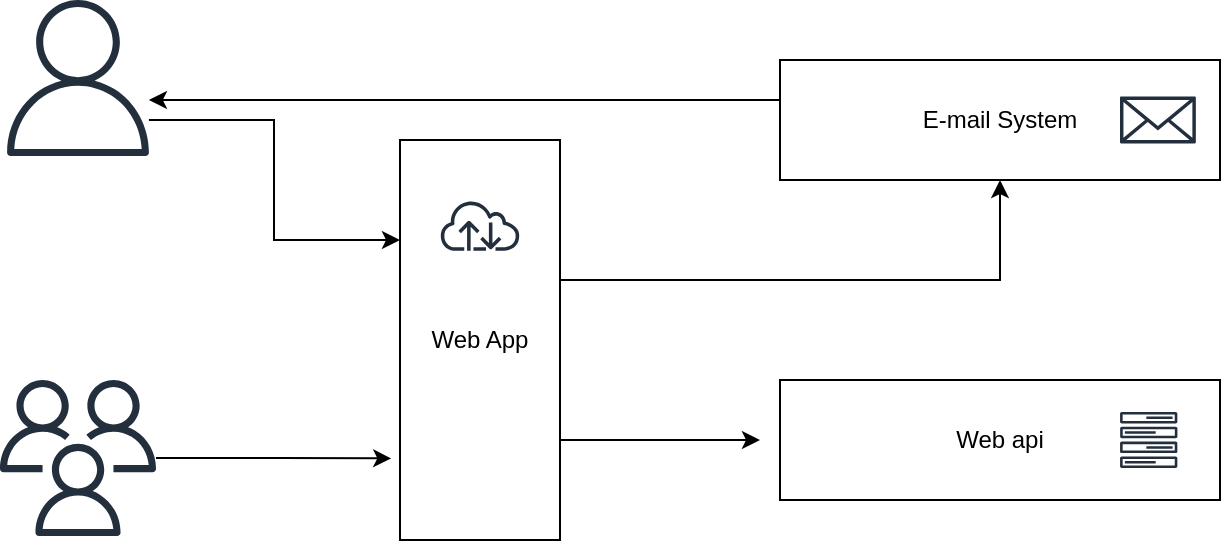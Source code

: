 <mxfile version="16.6.1" type="github" pages="2">
  <diagram id="Ht1M8jgEwFfnCIfOTk4-" name="Page-1">
    <mxGraphModel dx="1038" dy="578" grid="1" gridSize="10" guides="1" tooltips="1" connect="1" arrows="1" fold="1" page="1" pageScale="1" pageWidth="827" pageHeight="1169" math="0" shadow="0">
      <root>
        <mxCell id="0" />
        <mxCell id="1" parent="0" />
        <mxCell id="zU3qR6wpLO9BMSHHb6V2-13" style="edgeStyle=orthogonalEdgeStyle;rounded=0;orthogonalLoop=1;jettySize=auto;html=1;entryX=0;entryY=0.25;entryDx=0;entryDy=0;" edge="1" parent="1" source="zU3qR6wpLO9BMSHHb6V2-2" target="zU3qR6wpLO9BMSHHb6V2-9">
          <mxGeometry relative="1" as="geometry">
            <Array as="points">
              <mxPoint x="257" y="70" />
              <mxPoint x="257" y="130" />
            </Array>
          </mxGeometry>
        </mxCell>
        <mxCell id="zU3qR6wpLO9BMSHHb6V2-2" value="" style="sketch=0;outlineConnect=0;fontColor=#232F3E;gradientColor=none;fillColor=#232F3D;strokeColor=none;dashed=0;verticalLabelPosition=bottom;verticalAlign=top;align=center;html=1;fontSize=12;fontStyle=0;aspect=fixed;pointerEvents=1;shape=mxgraph.aws4.user;" vertex="1" parent="1">
          <mxGeometry x="120" y="10" width="78" height="78" as="geometry" />
        </mxCell>
        <mxCell id="zU3qR6wpLO9BMSHHb6V2-14" style="edgeStyle=orthogonalEdgeStyle;rounded=0;orthogonalLoop=1;jettySize=auto;html=1;entryX=-0.055;entryY=0.796;entryDx=0;entryDy=0;entryPerimeter=0;" edge="1" parent="1" source="zU3qR6wpLO9BMSHHb6V2-3" target="zU3qR6wpLO9BMSHHb6V2-9">
          <mxGeometry relative="1" as="geometry" />
        </mxCell>
        <mxCell id="zU3qR6wpLO9BMSHHb6V2-3" value="" style="sketch=0;outlineConnect=0;fontColor=#232F3E;gradientColor=none;fillColor=#232F3D;strokeColor=none;dashed=0;verticalLabelPosition=bottom;verticalAlign=top;align=center;html=1;fontSize=12;fontStyle=0;aspect=fixed;pointerEvents=1;shape=mxgraph.aws4.users;" vertex="1" parent="1">
          <mxGeometry x="120" y="200" width="78" height="78" as="geometry" />
        </mxCell>
        <mxCell id="zU3qR6wpLO9BMSHHb6V2-17" style="edgeStyle=orthogonalEdgeStyle;rounded=0;orthogonalLoop=1;jettySize=auto;html=1;" edge="1" parent="1" source="zU3qR6wpLO9BMSHHb6V2-6" target="zU3qR6wpLO9BMSHHb6V2-2">
          <mxGeometry relative="1" as="geometry">
            <mxPoint x="290" y="70" as="targetPoint" />
            <Array as="points">
              <mxPoint x="230" y="60" />
              <mxPoint x="230" y="60" />
            </Array>
          </mxGeometry>
        </mxCell>
        <mxCell id="zU3qR6wpLO9BMSHHb6V2-6" value="E-mail System" style="rounded=0;whiteSpace=wrap;html=1;" vertex="1" parent="1">
          <mxGeometry x="510" y="40" width="220" height="60" as="geometry" />
        </mxCell>
        <mxCell id="zU3qR6wpLO9BMSHHb6V2-7" value="" style="sketch=0;outlineConnect=0;fontColor=#232F3E;gradientColor=none;fillColor=#232F3D;strokeColor=none;dashed=0;verticalLabelPosition=bottom;verticalAlign=top;align=center;html=1;fontSize=12;fontStyle=0;aspect=fixed;pointerEvents=1;shape=mxgraph.aws4.email_2;rotation=0;" vertex="1" parent="1">
          <mxGeometry x="680" y="58.09" width="37.92" height="23.82" as="geometry" />
        </mxCell>
        <mxCell id="zU3qR6wpLO9BMSHHb6V2-12" style="edgeStyle=orthogonalEdgeStyle;rounded=0;orthogonalLoop=1;jettySize=auto;html=1;" edge="1" parent="1" source="zU3qR6wpLO9BMSHHb6V2-9">
          <mxGeometry relative="1" as="geometry">
            <mxPoint x="500" y="230" as="targetPoint" />
            <Array as="points">
              <mxPoint x="430" y="230" />
              <mxPoint x="430" y="230" />
            </Array>
          </mxGeometry>
        </mxCell>
        <mxCell id="zU3qR6wpLO9BMSHHb6V2-16" style="edgeStyle=orthogonalEdgeStyle;rounded=0;orthogonalLoop=1;jettySize=auto;html=1;entryX=0.5;entryY=1;entryDx=0;entryDy=0;" edge="1" parent="1" source="zU3qR6wpLO9BMSHHb6V2-9" target="zU3qR6wpLO9BMSHHb6V2-6">
          <mxGeometry relative="1" as="geometry">
            <Array as="points">
              <mxPoint x="620" y="150" />
            </Array>
          </mxGeometry>
        </mxCell>
        <mxCell id="zU3qR6wpLO9BMSHHb6V2-9" value="Web App" style="rounded=0;whiteSpace=wrap;html=1;" vertex="1" parent="1">
          <mxGeometry x="320" y="80" width="80" height="200" as="geometry" />
        </mxCell>
        <mxCell id="zU3qR6wpLO9BMSHHb6V2-10" value="" style="sketch=0;outlineConnect=0;fontColor=#232F3E;gradientColor=none;fillColor=#232F3D;strokeColor=none;dashed=0;verticalLabelPosition=bottom;verticalAlign=top;align=center;html=1;fontSize=12;fontStyle=0;aspect=fixed;pointerEvents=1;shape=mxgraph.aws4.internet;" vertex="1" parent="1">
          <mxGeometry x="339.38" y="110" width="41.24" height="25.38" as="geometry" />
        </mxCell>
        <mxCell id="zU3qR6wpLO9BMSHHb6V2-11" value="Web api" style="rounded=0;whiteSpace=wrap;html=1;" vertex="1" parent="1">
          <mxGeometry x="510" y="200" width="220" height="60" as="geometry" />
        </mxCell>
        <mxCell id="zU3qR6wpLO9BMSHHb6V2-18" value="" style="sketch=0;outlineConnect=0;fontColor=#232F3E;gradientColor=none;fillColor=#232F3D;strokeColor=none;dashed=0;verticalLabelPosition=bottom;verticalAlign=top;align=center;html=1;fontSize=12;fontStyle=0;aspect=fixed;pointerEvents=1;shape=mxgraph.aws4.forums;" vertex="1" parent="1">
          <mxGeometry x="680" y="216" width="28.74" height="28" as="geometry" />
        </mxCell>
      </root>
    </mxGraphModel>
  </diagram>
  <diagram id="Hnpa54cdRQ-cuYvV8qvB" name="Page-2">
    <mxGraphModel dx="1038" dy="578" grid="1" gridSize="10" guides="1" tooltips="1" connect="1" arrows="1" fold="1" page="1" pageScale="1" pageWidth="850" pageHeight="1100" math="0" shadow="0">
      <root>
        <mxCell id="QxS9I6-90pYfQLuc55Ne-0" />
        <mxCell id="QxS9I6-90pYfQLuc55Ne-1" parent="QxS9I6-90pYfQLuc55Ne-0" />
      </root>
    </mxGraphModel>
  </diagram>
</mxfile>
